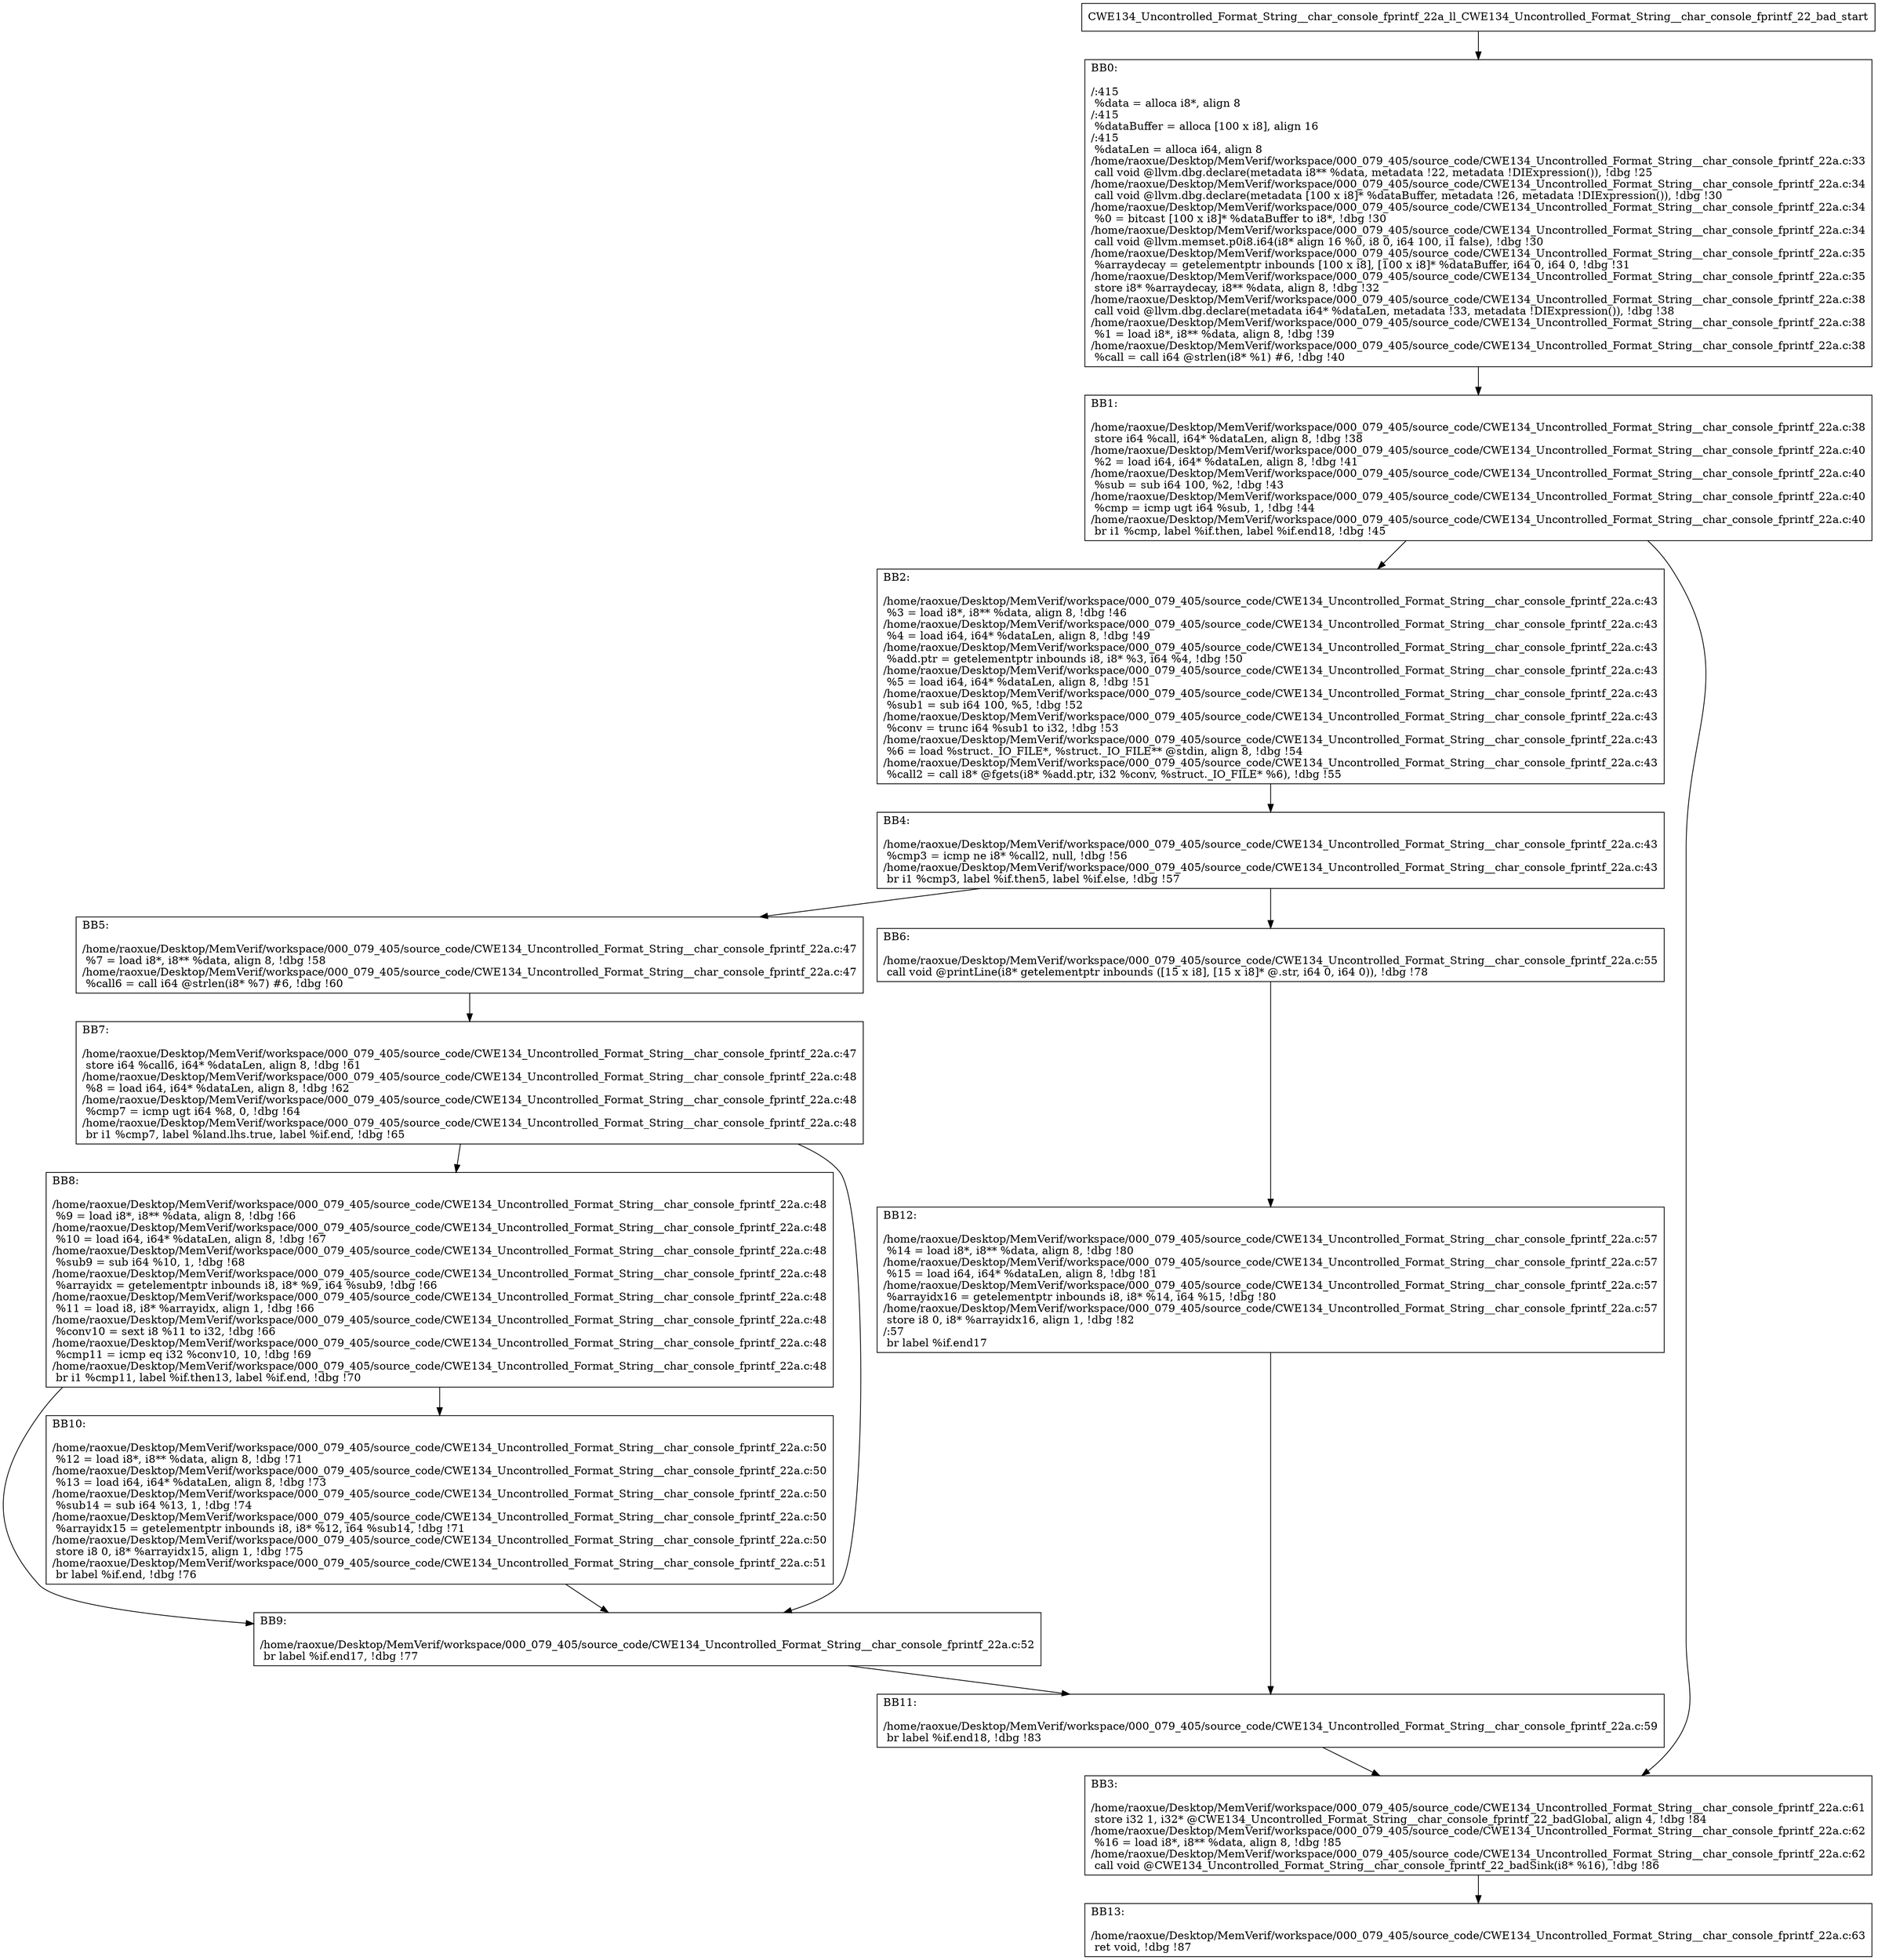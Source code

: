 digraph "CFG for'CWE134_Uncontrolled_Format_String__char_console_fprintf_22a_ll_CWE134_Uncontrolled_Format_String__char_console_fprintf_22_bad' function" {
	BBCWE134_Uncontrolled_Format_String__char_console_fprintf_22a_ll_CWE134_Uncontrolled_Format_String__char_console_fprintf_22_bad_start[shape=record,label="{CWE134_Uncontrolled_Format_String__char_console_fprintf_22a_ll_CWE134_Uncontrolled_Format_String__char_console_fprintf_22_bad_start}"];
	BBCWE134_Uncontrolled_Format_String__char_console_fprintf_22a_ll_CWE134_Uncontrolled_Format_String__char_console_fprintf_22_bad_start-> CWE134_Uncontrolled_Format_String__char_console_fprintf_22a_ll_CWE134_Uncontrolled_Format_String__char_console_fprintf_22_badBB0;
	CWE134_Uncontrolled_Format_String__char_console_fprintf_22a_ll_CWE134_Uncontrolled_Format_String__char_console_fprintf_22_badBB0 [shape=record, label="{BB0:\l\l/:415\l
  %data = alloca i8*, align 8\l
/:415\l
  %dataBuffer = alloca [100 x i8], align 16\l
/:415\l
  %dataLen = alloca i64, align 8\l
/home/raoxue/Desktop/MemVerif/workspace/000_079_405/source_code/CWE134_Uncontrolled_Format_String__char_console_fprintf_22a.c:33\l
  call void @llvm.dbg.declare(metadata i8** %data, metadata !22, metadata !DIExpression()), !dbg !25\l
/home/raoxue/Desktop/MemVerif/workspace/000_079_405/source_code/CWE134_Uncontrolled_Format_String__char_console_fprintf_22a.c:34\l
  call void @llvm.dbg.declare(metadata [100 x i8]* %dataBuffer, metadata !26, metadata !DIExpression()), !dbg !30\l
/home/raoxue/Desktop/MemVerif/workspace/000_079_405/source_code/CWE134_Uncontrolled_Format_String__char_console_fprintf_22a.c:34\l
  %0 = bitcast [100 x i8]* %dataBuffer to i8*, !dbg !30\l
/home/raoxue/Desktop/MemVerif/workspace/000_079_405/source_code/CWE134_Uncontrolled_Format_String__char_console_fprintf_22a.c:34\l
  call void @llvm.memset.p0i8.i64(i8* align 16 %0, i8 0, i64 100, i1 false), !dbg !30\l
/home/raoxue/Desktop/MemVerif/workspace/000_079_405/source_code/CWE134_Uncontrolled_Format_String__char_console_fprintf_22a.c:35\l
  %arraydecay = getelementptr inbounds [100 x i8], [100 x i8]* %dataBuffer, i64 0, i64 0, !dbg !31\l
/home/raoxue/Desktop/MemVerif/workspace/000_079_405/source_code/CWE134_Uncontrolled_Format_String__char_console_fprintf_22a.c:35\l
  store i8* %arraydecay, i8** %data, align 8, !dbg !32\l
/home/raoxue/Desktop/MemVerif/workspace/000_079_405/source_code/CWE134_Uncontrolled_Format_String__char_console_fprintf_22a.c:38\l
  call void @llvm.dbg.declare(metadata i64* %dataLen, metadata !33, metadata !DIExpression()), !dbg !38\l
/home/raoxue/Desktop/MemVerif/workspace/000_079_405/source_code/CWE134_Uncontrolled_Format_String__char_console_fprintf_22a.c:38\l
  %1 = load i8*, i8** %data, align 8, !dbg !39\l
/home/raoxue/Desktop/MemVerif/workspace/000_079_405/source_code/CWE134_Uncontrolled_Format_String__char_console_fprintf_22a.c:38\l
  %call = call i64 @strlen(i8* %1) #6, !dbg !40\l
}"];
	CWE134_Uncontrolled_Format_String__char_console_fprintf_22a_ll_CWE134_Uncontrolled_Format_String__char_console_fprintf_22_badBB0-> CWE134_Uncontrolled_Format_String__char_console_fprintf_22a_ll_CWE134_Uncontrolled_Format_String__char_console_fprintf_22_badBB1;
	CWE134_Uncontrolled_Format_String__char_console_fprintf_22a_ll_CWE134_Uncontrolled_Format_String__char_console_fprintf_22_badBB1 [shape=record, label="{BB1:\l\l/home/raoxue/Desktop/MemVerif/workspace/000_079_405/source_code/CWE134_Uncontrolled_Format_String__char_console_fprintf_22a.c:38\l
  store i64 %call, i64* %dataLen, align 8, !dbg !38\l
/home/raoxue/Desktop/MemVerif/workspace/000_079_405/source_code/CWE134_Uncontrolled_Format_String__char_console_fprintf_22a.c:40\l
  %2 = load i64, i64* %dataLen, align 8, !dbg !41\l
/home/raoxue/Desktop/MemVerif/workspace/000_079_405/source_code/CWE134_Uncontrolled_Format_String__char_console_fprintf_22a.c:40\l
  %sub = sub i64 100, %2, !dbg !43\l
/home/raoxue/Desktop/MemVerif/workspace/000_079_405/source_code/CWE134_Uncontrolled_Format_String__char_console_fprintf_22a.c:40\l
  %cmp = icmp ugt i64 %sub, 1, !dbg !44\l
/home/raoxue/Desktop/MemVerif/workspace/000_079_405/source_code/CWE134_Uncontrolled_Format_String__char_console_fprintf_22a.c:40\l
  br i1 %cmp, label %if.then, label %if.end18, !dbg !45\l
}"];
	CWE134_Uncontrolled_Format_String__char_console_fprintf_22a_ll_CWE134_Uncontrolled_Format_String__char_console_fprintf_22_badBB1-> CWE134_Uncontrolled_Format_String__char_console_fprintf_22a_ll_CWE134_Uncontrolled_Format_String__char_console_fprintf_22_badBB2;
	CWE134_Uncontrolled_Format_String__char_console_fprintf_22a_ll_CWE134_Uncontrolled_Format_String__char_console_fprintf_22_badBB1-> CWE134_Uncontrolled_Format_String__char_console_fprintf_22a_ll_CWE134_Uncontrolled_Format_String__char_console_fprintf_22_badBB3;
	CWE134_Uncontrolled_Format_String__char_console_fprintf_22a_ll_CWE134_Uncontrolled_Format_String__char_console_fprintf_22_badBB2 [shape=record, label="{BB2:\l\l/home/raoxue/Desktop/MemVerif/workspace/000_079_405/source_code/CWE134_Uncontrolled_Format_String__char_console_fprintf_22a.c:43\l
  %3 = load i8*, i8** %data, align 8, !dbg !46\l
/home/raoxue/Desktop/MemVerif/workspace/000_079_405/source_code/CWE134_Uncontrolled_Format_String__char_console_fprintf_22a.c:43\l
  %4 = load i64, i64* %dataLen, align 8, !dbg !49\l
/home/raoxue/Desktop/MemVerif/workspace/000_079_405/source_code/CWE134_Uncontrolled_Format_String__char_console_fprintf_22a.c:43\l
  %add.ptr = getelementptr inbounds i8, i8* %3, i64 %4, !dbg !50\l
/home/raoxue/Desktop/MemVerif/workspace/000_079_405/source_code/CWE134_Uncontrolled_Format_String__char_console_fprintf_22a.c:43\l
  %5 = load i64, i64* %dataLen, align 8, !dbg !51\l
/home/raoxue/Desktop/MemVerif/workspace/000_079_405/source_code/CWE134_Uncontrolled_Format_String__char_console_fprintf_22a.c:43\l
  %sub1 = sub i64 100, %5, !dbg !52\l
/home/raoxue/Desktop/MemVerif/workspace/000_079_405/source_code/CWE134_Uncontrolled_Format_String__char_console_fprintf_22a.c:43\l
  %conv = trunc i64 %sub1 to i32, !dbg !53\l
/home/raoxue/Desktop/MemVerif/workspace/000_079_405/source_code/CWE134_Uncontrolled_Format_String__char_console_fprintf_22a.c:43\l
  %6 = load %struct._IO_FILE*, %struct._IO_FILE** @stdin, align 8, !dbg !54\l
/home/raoxue/Desktop/MemVerif/workspace/000_079_405/source_code/CWE134_Uncontrolled_Format_String__char_console_fprintf_22a.c:43\l
  %call2 = call i8* @fgets(i8* %add.ptr, i32 %conv, %struct._IO_FILE* %6), !dbg !55\l
}"];
	CWE134_Uncontrolled_Format_String__char_console_fprintf_22a_ll_CWE134_Uncontrolled_Format_String__char_console_fprintf_22_badBB2-> CWE134_Uncontrolled_Format_String__char_console_fprintf_22a_ll_CWE134_Uncontrolled_Format_String__char_console_fprintf_22_badBB4;
	CWE134_Uncontrolled_Format_String__char_console_fprintf_22a_ll_CWE134_Uncontrolled_Format_String__char_console_fprintf_22_badBB4 [shape=record, label="{BB4:\l\l/home/raoxue/Desktop/MemVerif/workspace/000_079_405/source_code/CWE134_Uncontrolled_Format_String__char_console_fprintf_22a.c:43\l
  %cmp3 = icmp ne i8* %call2, null, !dbg !56\l
/home/raoxue/Desktop/MemVerif/workspace/000_079_405/source_code/CWE134_Uncontrolled_Format_String__char_console_fprintf_22a.c:43\l
  br i1 %cmp3, label %if.then5, label %if.else, !dbg !57\l
}"];
	CWE134_Uncontrolled_Format_String__char_console_fprintf_22a_ll_CWE134_Uncontrolled_Format_String__char_console_fprintf_22_badBB4-> CWE134_Uncontrolled_Format_String__char_console_fprintf_22a_ll_CWE134_Uncontrolled_Format_String__char_console_fprintf_22_badBB5;
	CWE134_Uncontrolled_Format_String__char_console_fprintf_22a_ll_CWE134_Uncontrolled_Format_String__char_console_fprintf_22_badBB4-> CWE134_Uncontrolled_Format_String__char_console_fprintf_22a_ll_CWE134_Uncontrolled_Format_String__char_console_fprintf_22_badBB6;
	CWE134_Uncontrolled_Format_String__char_console_fprintf_22a_ll_CWE134_Uncontrolled_Format_String__char_console_fprintf_22_badBB5 [shape=record, label="{BB5:\l\l/home/raoxue/Desktop/MemVerif/workspace/000_079_405/source_code/CWE134_Uncontrolled_Format_String__char_console_fprintf_22a.c:47\l
  %7 = load i8*, i8** %data, align 8, !dbg !58\l
/home/raoxue/Desktop/MemVerif/workspace/000_079_405/source_code/CWE134_Uncontrolled_Format_String__char_console_fprintf_22a.c:47\l
  %call6 = call i64 @strlen(i8* %7) #6, !dbg !60\l
}"];
	CWE134_Uncontrolled_Format_String__char_console_fprintf_22a_ll_CWE134_Uncontrolled_Format_String__char_console_fprintf_22_badBB5-> CWE134_Uncontrolled_Format_String__char_console_fprintf_22a_ll_CWE134_Uncontrolled_Format_String__char_console_fprintf_22_badBB7;
	CWE134_Uncontrolled_Format_String__char_console_fprintf_22a_ll_CWE134_Uncontrolled_Format_String__char_console_fprintf_22_badBB7 [shape=record, label="{BB7:\l\l/home/raoxue/Desktop/MemVerif/workspace/000_079_405/source_code/CWE134_Uncontrolled_Format_String__char_console_fprintf_22a.c:47\l
  store i64 %call6, i64* %dataLen, align 8, !dbg !61\l
/home/raoxue/Desktop/MemVerif/workspace/000_079_405/source_code/CWE134_Uncontrolled_Format_String__char_console_fprintf_22a.c:48\l
  %8 = load i64, i64* %dataLen, align 8, !dbg !62\l
/home/raoxue/Desktop/MemVerif/workspace/000_079_405/source_code/CWE134_Uncontrolled_Format_String__char_console_fprintf_22a.c:48\l
  %cmp7 = icmp ugt i64 %8, 0, !dbg !64\l
/home/raoxue/Desktop/MemVerif/workspace/000_079_405/source_code/CWE134_Uncontrolled_Format_String__char_console_fprintf_22a.c:48\l
  br i1 %cmp7, label %land.lhs.true, label %if.end, !dbg !65\l
}"];
	CWE134_Uncontrolled_Format_String__char_console_fprintf_22a_ll_CWE134_Uncontrolled_Format_String__char_console_fprintf_22_badBB7-> CWE134_Uncontrolled_Format_String__char_console_fprintf_22a_ll_CWE134_Uncontrolled_Format_String__char_console_fprintf_22_badBB8;
	CWE134_Uncontrolled_Format_String__char_console_fprintf_22a_ll_CWE134_Uncontrolled_Format_String__char_console_fprintf_22_badBB7-> CWE134_Uncontrolled_Format_String__char_console_fprintf_22a_ll_CWE134_Uncontrolled_Format_String__char_console_fprintf_22_badBB9;
	CWE134_Uncontrolled_Format_String__char_console_fprintf_22a_ll_CWE134_Uncontrolled_Format_String__char_console_fprintf_22_badBB8 [shape=record, label="{BB8:\l\l/home/raoxue/Desktop/MemVerif/workspace/000_079_405/source_code/CWE134_Uncontrolled_Format_String__char_console_fprintf_22a.c:48\l
  %9 = load i8*, i8** %data, align 8, !dbg !66\l
/home/raoxue/Desktop/MemVerif/workspace/000_079_405/source_code/CWE134_Uncontrolled_Format_String__char_console_fprintf_22a.c:48\l
  %10 = load i64, i64* %dataLen, align 8, !dbg !67\l
/home/raoxue/Desktop/MemVerif/workspace/000_079_405/source_code/CWE134_Uncontrolled_Format_String__char_console_fprintf_22a.c:48\l
  %sub9 = sub i64 %10, 1, !dbg !68\l
/home/raoxue/Desktop/MemVerif/workspace/000_079_405/source_code/CWE134_Uncontrolled_Format_String__char_console_fprintf_22a.c:48\l
  %arrayidx = getelementptr inbounds i8, i8* %9, i64 %sub9, !dbg !66\l
/home/raoxue/Desktop/MemVerif/workspace/000_079_405/source_code/CWE134_Uncontrolled_Format_String__char_console_fprintf_22a.c:48\l
  %11 = load i8, i8* %arrayidx, align 1, !dbg !66\l
/home/raoxue/Desktop/MemVerif/workspace/000_079_405/source_code/CWE134_Uncontrolled_Format_String__char_console_fprintf_22a.c:48\l
  %conv10 = sext i8 %11 to i32, !dbg !66\l
/home/raoxue/Desktop/MemVerif/workspace/000_079_405/source_code/CWE134_Uncontrolled_Format_String__char_console_fprintf_22a.c:48\l
  %cmp11 = icmp eq i32 %conv10, 10, !dbg !69\l
/home/raoxue/Desktop/MemVerif/workspace/000_079_405/source_code/CWE134_Uncontrolled_Format_String__char_console_fprintf_22a.c:48\l
  br i1 %cmp11, label %if.then13, label %if.end, !dbg !70\l
}"];
	CWE134_Uncontrolled_Format_String__char_console_fprintf_22a_ll_CWE134_Uncontrolled_Format_String__char_console_fprintf_22_badBB8-> CWE134_Uncontrolled_Format_String__char_console_fprintf_22a_ll_CWE134_Uncontrolled_Format_String__char_console_fprintf_22_badBB10;
	CWE134_Uncontrolled_Format_String__char_console_fprintf_22a_ll_CWE134_Uncontrolled_Format_String__char_console_fprintf_22_badBB8-> CWE134_Uncontrolled_Format_String__char_console_fprintf_22a_ll_CWE134_Uncontrolled_Format_String__char_console_fprintf_22_badBB9;
	CWE134_Uncontrolled_Format_String__char_console_fprintf_22a_ll_CWE134_Uncontrolled_Format_String__char_console_fprintf_22_badBB10 [shape=record, label="{BB10:\l\l/home/raoxue/Desktop/MemVerif/workspace/000_079_405/source_code/CWE134_Uncontrolled_Format_String__char_console_fprintf_22a.c:50\l
  %12 = load i8*, i8** %data, align 8, !dbg !71\l
/home/raoxue/Desktop/MemVerif/workspace/000_079_405/source_code/CWE134_Uncontrolled_Format_String__char_console_fprintf_22a.c:50\l
  %13 = load i64, i64* %dataLen, align 8, !dbg !73\l
/home/raoxue/Desktop/MemVerif/workspace/000_079_405/source_code/CWE134_Uncontrolled_Format_String__char_console_fprintf_22a.c:50\l
  %sub14 = sub i64 %13, 1, !dbg !74\l
/home/raoxue/Desktop/MemVerif/workspace/000_079_405/source_code/CWE134_Uncontrolled_Format_String__char_console_fprintf_22a.c:50\l
  %arrayidx15 = getelementptr inbounds i8, i8* %12, i64 %sub14, !dbg !71\l
/home/raoxue/Desktop/MemVerif/workspace/000_079_405/source_code/CWE134_Uncontrolled_Format_String__char_console_fprintf_22a.c:50\l
  store i8 0, i8* %arrayidx15, align 1, !dbg !75\l
/home/raoxue/Desktop/MemVerif/workspace/000_079_405/source_code/CWE134_Uncontrolled_Format_String__char_console_fprintf_22a.c:51\l
  br label %if.end, !dbg !76\l
}"];
	CWE134_Uncontrolled_Format_String__char_console_fprintf_22a_ll_CWE134_Uncontrolled_Format_String__char_console_fprintf_22_badBB10-> CWE134_Uncontrolled_Format_String__char_console_fprintf_22a_ll_CWE134_Uncontrolled_Format_String__char_console_fprintf_22_badBB9;
	CWE134_Uncontrolled_Format_String__char_console_fprintf_22a_ll_CWE134_Uncontrolled_Format_String__char_console_fprintf_22_badBB9 [shape=record, label="{BB9:\l\l/home/raoxue/Desktop/MemVerif/workspace/000_079_405/source_code/CWE134_Uncontrolled_Format_String__char_console_fprintf_22a.c:52\l
  br label %if.end17, !dbg !77\l
}"];
	CWE134_Uncontrolled_Format_String__char_console_fprintf_22a_ll_CWE134_Uncontrolled_Format_String__char_console_fprintf_22_badBB9-> CWE134_Uncontrolled_Format_String__char_console_fprintf_22a_ll_CWE134_Uncontrolled_Format_String__char_console_fprintf_22_badBB11;
	CWE134_Uncontrolled_Format_String__char_console_fprintf_22a_ll_CWE134_Uncontrolled_Format_String__char_console_fprintf_22_badBB6 [shape=record, label="{BB6:\l\l/home/raoxue/Desktop/MemVerif/workspace/000_079_405/source_code/CWE134_Uncontrolled_Format_String__char_console_fprintf_22a.c:55\l
  call void @printLine(i8* getelementptr inbounds ([15 x i8], [15 x i8]* @.str, i64 0, i64 0)), !dbg !78\l
}"];
	CWE134_Uncontrolled_Format_String__char_console_fprintf_22a_ll_CWE134_Uncontrolled_Format_String__char_console_fprintf_22_badBB6-> CWE134_Uncontrolled_Format_String__char_console_fprintf_22a_ll_CWE134_Uncontrolled_Format_String__char_console_fprintf_22_badBB12;
	CWE134_Uncontrolled_Format_String__char_console_fprintf_22a_ll_CWE134_Uncontrolled_Format_String__char_console_fprintf_22_badBB12 [shape=record, label="{BB12:\l\l/home/raoxue/Desktop/MemVerif/workspace/000_079_405/source_code/CWE134_Uncontrolled_Format_String__char_console_fprintf_22a.c:57\l
  %14 = load i8*, i8** %data, align 8, !dbg !80\l
/home/raoxue/Desktop/MemVerif/workspace/000_079_405/source_code/CWE134_Uncontrolled_Format_String__char_console_fprintf_22a.c:57\l
  %15 = load i64, i64* %dataLen, align 8, !dbg !81\l
/home/raoxue/Desktop/MemVerif/workspace/000_079_405/source_code/CWE134_Uncontrolled_Format_String__char_console_fprintf_22a.c:57\l
  %arrayidx16 = getelementptr inbounds i8, i8* %14, i64 %15, !dbg !80\l
/home/raoxue/Desktop/MemVerif/workspace/000_079_405/source_code/CWE134_Uncontrolled_Format_String__char_console_fprintf_22a.c:57\l
  store i8 0, i8* %arrayidx16, align 1, !dbg !82\l
/:57\l
  br label %if.end17\l
}"];
	CWE134_Uncontrolled_Format_String__char_console_fprintf_22a_ll_CWE134_Uncontrolled_Format_String__char_console_fprintf_22_badBB12-> CWE134_Uncontrolled_Format_String__char_console_fprintf_22a_ll_CWE134_Uncontrolled_Format_String__char_console_fprintf_22_badBB11;
	CWE134_Uncontrolled_Format_String__char_console_fprintf_22a_ll_CWE134_Uncontrolled_Format_String__char_console_fprintf_22_badBB11 [shape=record, label="{BB11:\l\l/home/raoxue/Desktop/MemVerif/workspace/000_079_405/source_code/CWE134_Uncontrolled_Format_String__char_console_fprintf_22a.c:59\l
  br label %if.end18, !dbg !83\l
}"];
	CWE134_Uncontrolled_Format_String__char_console_fprintf_22a_ll_CWE134_Uncontrolled_Format_String__char_console_fprintf_22_badBB11-> CWE134_Uncontrolled_Format_String__char_console_fprintf_22a_ll_CWE134_Uncontrolled_Format_String__char_console_fprintf_22_badBB3;
	CWE134_Uncontrolled_Format_String__char_console_fprintf_22a_ll_CWE134_Uncontrolled_Format_String__char_console_fprintf_22_badBB3 [shape=record, label="{BB3:\l\l/home/raoxue/Desktop/MemVerif/workspace/000_079_405/source_code/CWE134_Uncontrolled_Format_String__char_console_fprintf_22a.c:61\l
  store i32 1, i32* @CWE134_Uncontrolled_Format_String__char_console_fprintf_22_badGlobal, align 4, !dbg !84\l
/home/raoxue/Desktop/MemVerif/workspace/000_079_405/source_code/CWE134_Uncontrolled_Format_String__char_console_fprintf_22a.c:62\l
  %16 = load i8*, i8** %data, align 8, !dbg !85\l
/home/raoxue/Desktop/MemVerif/workspace/000_079_405/source_code/CWE134_Uncontrolled_Format_String__char_console_fprintf_22a.c:62\l
  call void @CWE134_Uncontrolled_Format_String__char_console_fprintf_22_badSink(i8* %16), !dbg !86\l
}"];
	CWE134_Uncontrolled_Format_String__char_console_fprintf_22a_ll_CWE134_Uncontrolled_Format_String__char_console_fprintf_22_badBB3-> CWE134_Uncontrolled_Format_String__char_console_fprintf_22a_ll_CWE134_Uncontrolled_Format_String__char_console_fprintf_22_badBB13;
	CWE134_Uncontrolled_Format_String__char_console_fprintf_22a_ll_CWE134_Uncontrolled_Format_String__char_console_fprintf_22_badBB13 [shape=record, label="{BB13:\l\l/home/raoxue/Desktop/MemVerif/workspace/000_079_405/source_code/CWE134_Uncontrolled_Format_String__char_console_fprintf_22a.c:63\l
  ret void, !dbg !87\l
}"];
}
